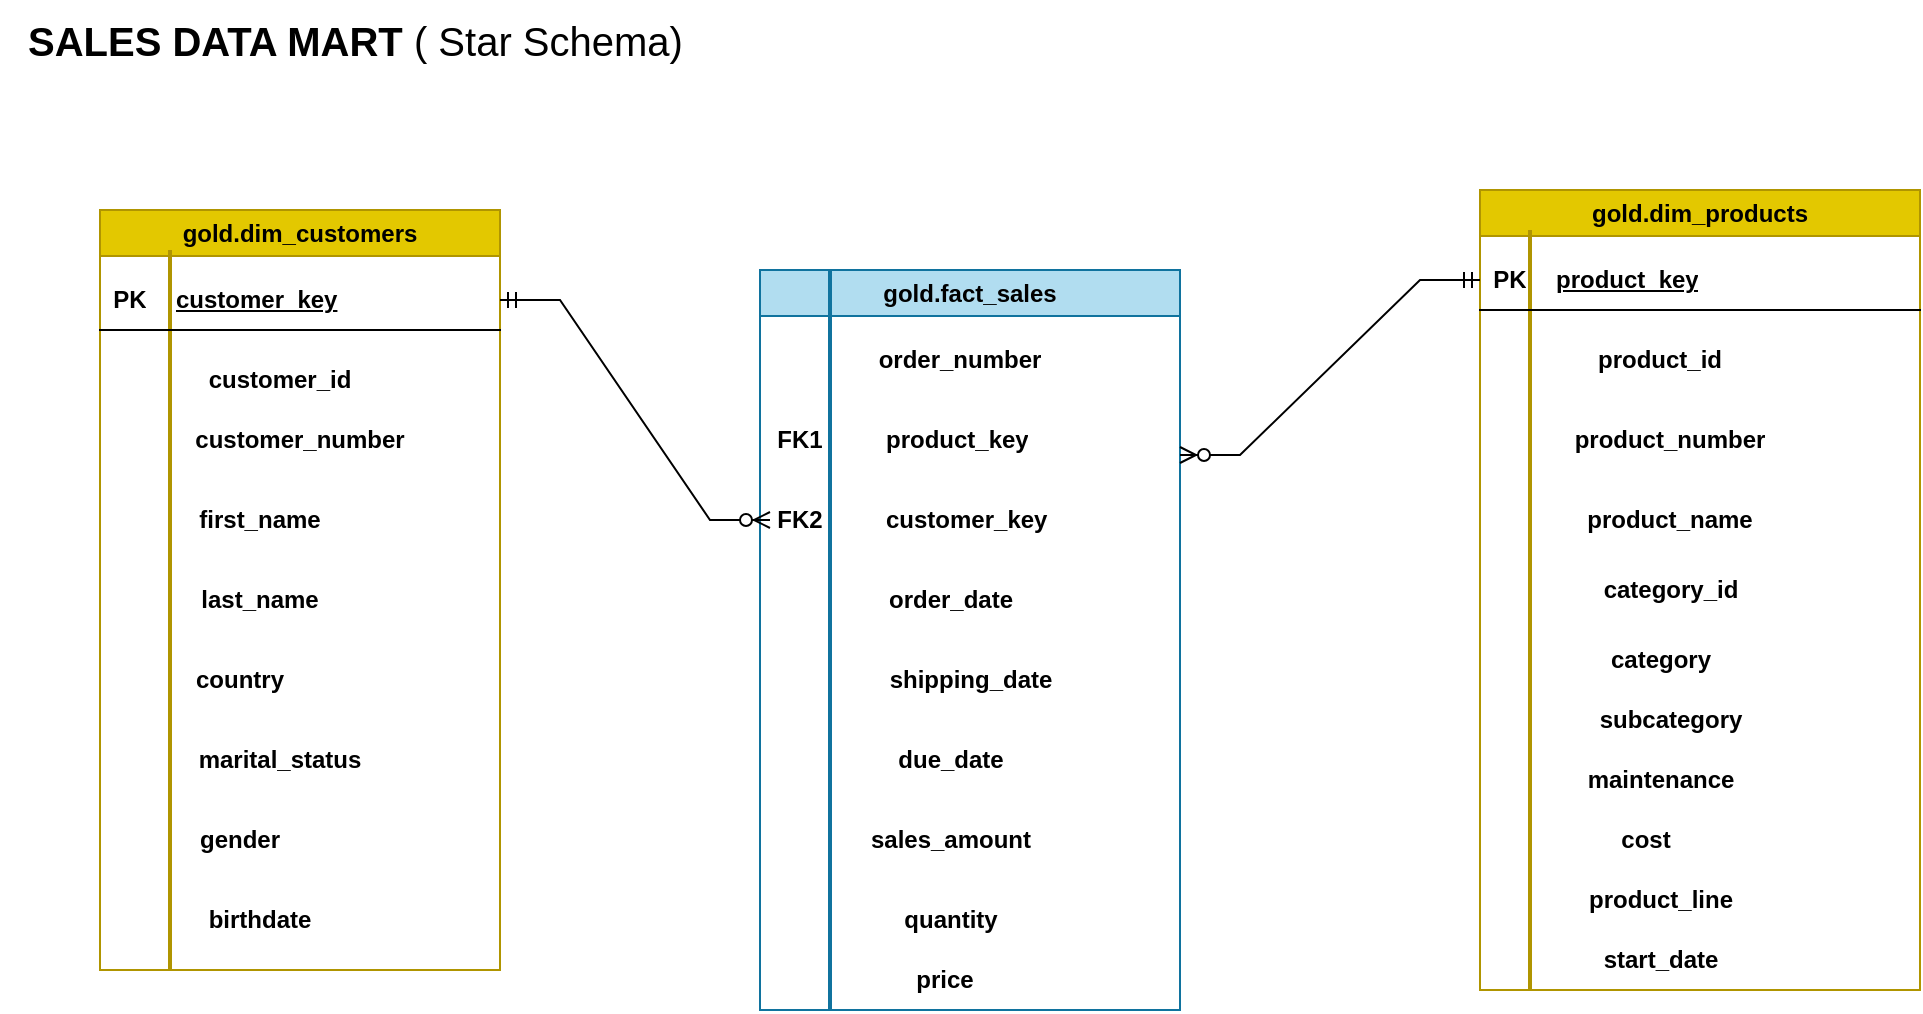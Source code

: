 <mxfile version="28.2.7">
  <diagram name="Page-1" id="4amrl858LahUQT3y5WV-">
    <mxGraphModel dx="1842" dy="596" grid="1" gridSize="10" guides="1" tooltips="1" connect="1" arrows="1" fold="1" page="1" pageScale="1" pageWidth="850" pageHeight="1100" math="0" shadow="0">
      <root>
        <mxCell id="0" />
        <mxCell id="1" parent="0" />
        <mxCell id="gjMMqOrohkAAdzrrXGvl-1" value="&lt;font style=&quot;font-size: 20px;&quot;&gt;&lt;b&gt;SALES DATA MART&lt;/b&gt; ( Star Schema)&amp;nbsp;&lt;/font&gt;" style="text;html=1;align=center;verticalAlign=middle;resizable=0;points=[];autosize=1;strokeColor=none;fillColor=none;" parent="1" vertex="1">
          <mxGeometry x="-100" y="35" width="360" height="40" as="geometry" />
        </mxCell>
        <mxCell id="7FAcjPqkpYb9wNG2E-n4-1" value="gold.dim_customers" style="swimlane;whiteSpace=wrap;html=1;fillColor=#e3c800;fontColor=#000000;strokeColor=#B09500;" vertex="1" parent="1">
          <mxGeometry x="-50" y="140" width="200" height="380" as="geometry" />
        </mxCell>
        <mxCell id="7FAcjPqkpYb9wNG2E-n4-7" value="&lt;b&gt;customer_id&lt;/b&gt;" style="text;html=1;whiteSpace=wrap;strokeColor=none;fillColor=none;align=center;verticalAlign=middle;rounded=0;" vertex="1" parent="7FAcjPqkpYb9wNG2E-n4-1">
          <mxGeometry x="10" y="70" width="160" height="30" as="geometry" />
        </mxCell>
        <mxCell id="7FAcjPqkpYb9wNG2E-n4-11" value="&lt;b&gt;customer_number&lt;/b&gt;" style="text;html=1;whiteSpace=wrap;strokeColor=none;fillColor=none;align=center;verticalAlign=middle;rounded=0;" vertex="1" parent="7FAcjPqkpYb9wNG2E-n4-1">
          <mxGeometry x="20" y="100" width="160" height="30" as="geometry" />
        </mxCell>
        <mxCell id="7FAcjPqkpYb9wNG2E-n4-10" value="&lt;b&gt;first_name&lt;/b&gt;" style="text;html=1;whiteSpace=wrap;strokeColor=none;fillColor=none;align=center;verticalAlign=middle;rounded=0;" vertex="1" parent="7FAcjPqkpYb9wNG2E-n4-1">
          <mxGeometry y="140" width="160" height="30" as="geometry" />
        </mxCell>
        <mxCell id="7FAcjPqkpYb9wNG2E-n4-8" value="&lt;b&gt;last_name&lt;/b&gt;" style="text;html=1;whiteSpace=wrap;strokeColor=none;fillColor=none;align=center;verticalAlign=middle;rounded=0;" vertex="1" parent="7FAcjPqkpYb9wNG2E-n4-1">
          <mxGeometry y="180" width="160" height="30" as="geometry" />
        </mxCell>
        <mxCell id="7FAcjPqkpYb9wNG2E-n4-9" value="&lt;b&gt;country&lt;/b&gt;" style="text;html=1;whiteSpace=wrap;strokeColor=none;fillColor=none;align=center;verticalAlign=middle;rounded=0;" vertex="1" parent="7FAcjPqkpYb9wNG2E-n4-1">
          <mxGeometry x="-10" y="220" width="160" height="30" as="geometry" />
        </mxCell>
        <mxCell id="7FAcjPqkpYb9wNG2E-n4-14" value="&lt;b&gt;marital_status&lt;/b&gt;" style="text;html=1;whiteSpace=wrap;strokeColor=none;fillColor=none;align=center;verticalAlign=middle;rounded=0;" vertex="1" parent="7FAcjPqkpYb9wNG2E-n4-1">
          <mxGeometry x="10" y="260" width="160" height="30" as="geometry" />
        </mxCell>
        <mxCell id="7FAcjPqkpYb9wNG2E-n4-15" value="&lt;b&gt;gender&lt;/b&gt;" style="text;html=1;whiteSpace=wrap;strokeColor=none;fillColor=none;align=center;verticalAlign=middle;rounded=0;" vertex="1" parent="7FAcjPqkpYb9wNG2E-n4-1">
          <mxGeometry x="-10" y="300" width="160" height="30" as="geometry" />
        </mxCell>
        <mxCell id="7FAcjPqkpYb9wNG2E-n4-13" value="&lt;b&gt;birthdate&lt;/b&gt;" style="text;html=1;whiteSpace=wrap;strokeColor=none;fillColor=none;align=center;verticalAlign=middle;rounded=0;" vertex="1" parent="7FAcjPqkpYb9wNG2E-n4-1">
          <mxGeometry y="340" width="160" height="30" as="geometry" />
        </mxCell>
        <mxCell id="7FAcjPqkpYb9wNG2E-n4-18" value="" style="line;strokeWidth=2;direction=south;html=1;fillColor=#e3c800;fontColor=#000000;strokeColor=#B09500;" vertex="1" parent="7FAcjPqkpYb9wNG2E-n4-1">
          <mxGeometry x="30" y="20" width="10" height="360" as="geometry" />
        </mxCell>
        <mxCell id="7FAcjPqkpYb9wNG2E-n4-37" value="" style="shape=table;startSize=0;container=1;collapsible=1;childLayout=tableLayout;fixedRows=1;rowLines=0;fontStyle=0;align=center;resizeLast=1;strokeColor=none;fillColor=none;collapsible=0;" vertex="1" parent="7FAcjPqkpYb9wNG2E-n4-1">
          <mxGeometry y="30" width="200" height="30" as="geometry" />
        </mxCell>
        <mxCell id="7FAcjPqkpYb9wNG2E-n4-38" value="" style="shape=tableRow;horizontal=0;startSize=0;swimlaneHead=0;swimlaneBody=0;fillColor=none;collapsible=0;dropTarget=0;points=[[0,0.5],[1,0.5]];portConstraint=eastwest;top=0;left=0;right=0;bottom=1;" vertex="1" parent="7FAcjPqkpYb9wNG2E-n4-37">
          <mxGeometry width="200" height="30" as="geometry" />
        </mxCell>
        <mxCell id="7FAcjPqkpYb9wNG2E-n4-39" value="PK" style="shape=partialRectangle;connectable=0;fillColor=none;top=0;left=0;bottom=0;right=0;fontStyle=1;overflow=hidden;whiteSpace=wrap;html=1;" vertex="1" parent="7FAcjPqkpYb9wNG2E-n4-38">
          <mxGeometry width="30" height="30" as="geometry">
            <mxRectangle width="30" height="30" as="alternateBounds" />
          </mxGeometry>
        </mxCell>
        <mxCell id="7FAcjPqkpYb9wNG2E-n4-40" value="&lt;b style=&quot;text-align: center;&quot;&gt;customer_key&lt;/b&gt;" style="shape=partialRectangle;connectable=0;fillColor=none;top=0;left=0;bottom=0;right=0;align=left;spacingLeft=6;fontStyle=5;overflow=hidden;whiteSpace=wrap;html=1;" vertex="1" parent="7FAcjPqkpYb9wNG2E-n4-38">
          <mxGeometry x="30" width="170" height="30" as="geometry">
            <mxRectangle width="170" height="30" as="alternateBounds" />
          </mxGeometry>
        </mxCell>
        <mxCell id="7FAcjPqkpYb9wNG2E-n4-2" value="gold.fact_sales" style="swimlane;whiteSpace=wrap;html=1;fillColor=light-dark(#b1ddf0, #074f6e);strokeColor=#10739e;" vertex="1" parent="1">
          <mxGeometry x="280" y="170" width="210" height="370" as="geometry" />
        </mxCell>
        <mxCell id="7FAcjPqkpYb9wNG2E-n4-41" value="&lt;b&gt;order_number&lt;/b&gt;" style="text;html=1;whiteSpace=wrap;strokeColor=none;fillColor=none;align=center;verticalAlign=middle;rounded=0;" vertex="1" parent="7FAcjPqkpYb9wNG2E-n4-2">
          <mxGeometry x="15" y="30" width="170" height="30" as="geometry" />
        </mxCell>
        <mxCell id="7FAcjPqkpYb9wNG2E-n4-46" value="" style="shape=table;startSize=0;container=1;collapsible=1;childLayout=tableLayout;fixedRows=1;rowLines=0;fontStyle=0;align=center;resizeLast=1;strokeColor=none;fillColor=none;collapsible=0;" vertex="1" parent="7FAcjPqkpYb9wNG2E-n4-2">
          <mxGeometry x="5" y="70" width="205" height="30" as="geometry" />
        </mxCell>
        <mxCell id="7FAcjPqkpYb9wNG2E-n4-47" value="" style="shape=tableRow;horizontal=0;startSize=0;swimlaneHead=0;swimlaneBody=0;fillColor=none;collapsible=0;dropTarget=0;points=[[0,0.5],[1,0.5]];portConstraint=eastwest;top=0;left=0;right=0;bottom=0;" vertex="1" parent="7FAcjPqkpYb9wNG2E-n4-46">
          <mxGeometry width="205" height="30" as="geometry" />
        </mxCell>
        <mxCell id="7FAcjPqkpYb9wNG2E-n4-48" value="&lt;b&gt;FK1&lt;/b&gt;" style="shape=partialRectangle;connectable=0;fillColor=none;top=0;left=0;bottom=0;right=0;fontStyle=0;overflow=hidden;whiteSpace=wrap;html=1;" vertex="1" parent="7FAcjPqkpYb9wNG2E-n4-47">
          <mxGeometry width="30" height="30" as="geometry">
            <mxRectangle width="30" height="30" as="alternateBounds" />
          </mxGeometry>
        </mxCell>
        <mxCell id="7FAcjPqkpYb9wNG2E-n4-49" value="&lt;b&gt;&amp;nbsp; &amp;nbsp; &amp;nbsp; product_key&lt;/b&gt;" style="shape=partialRectangle;connectable=0;fillColor=none;top=0;left=0;bottom=0;right=0;align=left;spacingLeft=6;fontStyle=0;overflow=hidden;whiteSpace=wrap;html=1;" vertex="1" parent="7FAcjPqkpYb9wNG2E-n4-47">
          <mxGeometry x="30" width="175" height="30" as="geometry">
            <mxRectangle width="175" height="30" as="alternateBounds" />
          </mxGeometry>
        </mxCell>
        <mxCell id="7FAcjPqkpYb9wNG2E-n4-54" value="" style="shape=table;startSize=0;container=1;collapsible=1;childLayout=tableLayout;fixedRows=1;rowLines=0;fontStyle=0;align=center;resizeLast=1;strokeColor=none;fillColor=none;collapsible=0;" vertex="1" parent="7FAcjPqkpYb9wNG2E-n4-2">
          <mxGeometry x="5" y="110" width="180" height="30" as="geometry" />
        </mxCell>
        <mxCell id="7FAcjPqkpYb9wNG2E-n4-55" value="" style="shape=tableRow;horizontal=0;startSize=0;swimlaneHead=0;swimlaneBody=0;fillColor=none;collapsible=0;dropTarget=0;points=[[0,0.5],[1,0.5]];portConstraint=eastwest;top=0;left=0;right=0;bottom=0;" vertex="1" parent="7FAcjPqkpYb9wNG2E-n4-54">
          <mxGeometry width="180" height="30" as="geometry" />
        </mxCell>
        <mxCell id="7FAcjPqkpYb9wNG2E-n4-56" value="&lt;b&gt;FK2&lt;/b&gt;" style="shape=partialRectangle;connectable=0;fillColor=none;top=0;left=0;bottom=0;right=0;fontStyle=0;overflow=hidden;whiteSpace=wrap;html=1;" vertex="1" parent="7FAcjPqkpYb9wNG2E-n4-55">
          <mxGeometry width="30" height="30" as="geometry">
            <mxRectangle width="30" height="30" as="alternateBounds" />
          </mxGeometry>
        </mxCell>
        <mxCell id="7FAcjPqkpYb9wNG2E-n4-57" value="&lt;b&gt;&amp;nbsp; &amp;nbsp; &amp;nbsp; customer_key&lt;/b&gt;" style="shape=partialRectangle;connectable=0;fillColor=none;top=0;left=0;bottom=0;right=0;align=left;spacingLeft=6;fontStyle=0;overflow=hidden;whiteSpace=wrap;html=1;" vertex="1" parent="7FAcjPqkpYb9wNG2E-n4-55">
          <mxGeometry x="30" width="150" height="30" as="geometry">
            <mxRectangle width="150" height="30" as="alternateBounds" />
          </mxGeometry>
        </mxCell>
        <mxCell id="7FAcjPqkpYb9wNG2E-n4-58" value="" style="line;strokeWidth=2;direction=south;html=1;fillColor=#b1ddf0;strokeColor=#10739e;" vertex="1" parent="7FAcjPqkpYb9wNG2E-n4-2">
          <mxGeometry x="30" width="10" height="370" as="geometry" />
        </mxCell>
        <mxCell id="7FAcjPqkpYb9wNG2E-n4-61" value="&lt;b&gt;shipping_date&lt;/b&gt;" style="text;html=1;whiteSpace=wrap;strokeColor=none;fillColor=none;align=center;verticalAlign=middle;rounded=0;" vertex="1" parent="7FAcjPqkpYb9wNG2E-n4-2">
          <mxGeometry x="52.5" y="190" width="105" height="30" as="geometry" />
        </mxCell>
        <mxCell id="7FAcjPqkpYb9wNG2E-n4-59" value="&lt;b&gt;order_date&lt;/b&gt;" style="text;html=1;whiteSpace=wrap;strokeColor=none;fillColor=none;align=center;verticalAlign=middle;rounded=0;" vertex="1" parent="7FAcjPqkpYb9wNG2E-n4-2">
          <mxGeometry x="42.5" y="150" width="105" height="30" as="geometry" />
        </mxCell>
        <mxCell id="7FAcjPqkpYb9wNG2E-n4-60" value="&lt;b&gt;due_date&lt;/b&gt;" style="text;html=1;whiteSpace=wrap;strokeColor=none;fillColor=none;align=center;verticalAlign=middle;rounded=0;" vertex="1" parent="7FAcjPqkpYb9wNG2E-n4-2">
          <mxGeometry x="42.5" y="230" width="105" height="30" as="geometry" />
        </mxCell>
        <mxCell id="7FAcjPqkpYb9wNG2E-n4-62" value="&lt;b&gt;sales_amount&lt;/b&gt;" style="text;html=1;whiteSpace=wrap;strokeColor=none;fillColor=none;align=center;verticalAlign=middle;rounded=0;" vertex="1" parent="7FAcjPqkpYb9wNG2E-n4-2">
          <mxGeometry x="42.5" y="270" width="105" height="30" as="geometry" />
        </mxCell>
        <mxCell id="7FAcjPqkpYb9wNG2E-n4-63" value="&lt;b&gt;quantity&lt;/b&gt;" style="text;html=1;whiteSpace=wrap;strokeColor=none;fillColor=none;align=center;verticalAlign=middle;rounded=0;" vertex="1" parent="7FAcjPqkpYb9wNG2E-n4-2">
          <mxGeometry x="42.5" y="310" width="105" height="30" as="geometry" />
        </mxCell>
        <mxCell id="7FAcjPqkpYb9wNG2E-n4-64" value="&lt;b&gt;price&lt;/b&gt;" style="text;html=1;whiteSpace=wrap;strokeColor=none;fillColor=none;align=center;verticalAlign=middle;rounded=0;" vertex="1" parent="7FAcjPqkpYb9wNG2E-n4-2">
          <mxGeometry x="40" y="340" width="105" height="30" as="geometry" />
        </mxCell>
        <mxCell id="7FAcjPqkpYb9wNG2E-n4-3" value="gold.dim_products" style="swimlane;whiteSpace=wrap;html=1;startSize=23;fillColor=#e3c800;fontColor=#000000;strokeColor=#B09500;" vertex="1" parent="1">
          <mxGeometry x="640" y="130" width="220" height="400" as="geometry" />
        </mxCell>
        <mxCell id="7FAcjPqkpYb9wNG2E-n4-21" value="" style="line;strokeWidth=2;direction=south;html=1;fillColor=#e3c800;fontColor=#000000;strokeColor=#B09500;" vertex="1" parent="7FAcjPqkpYb9wNG2E-n4-3">
          <mxGeometry x="20" y="20" width="10" height="380" as="geometry" />
        </mxCell>
        <mxCell id="7FAcjPqkpYb9wNG2E-n4-22" value="&lt;b&gt;product_id&lt;/b&gt;" style="text;html=1;whiteSpace=wrap;strokeColor=none;fillColor=none;align=center;verticalAlign=middle;rounded=0;" vertex="1" parent="7FAcjPqkpYb9wNG2E-n4-3">
          <mxGeometry x="30" y="70" width="120" height="30" as="geometry" />
        </mxCell>
        <mxCell id="7FAcjPqkpYb9wNG2E-n4-24" value="&lt;b&gt;product&lt;/b&gt;&lt;b&gt;_name&lt;/b&gt;" style="text;html=1;whiteSpace=wrap;strokeColor=none;fillColor=none;align=center;verticalAlign=middle;rounded=0;" vertex="1" parent="7FAcjPqkpYb9wNG2E-n4-3">
          <mxGeometry x="35" y="150" width="120" height="30" as="geometry" />
        </mxCell>
        <mxCell id="7FAcjPqkpYb9wNG2E-n4-25" value="&lt;b&gt;product&lt;/b&gt;&lt;b&gt;_number&lt;/b&gt;" style="text;html=1;whiteSpace=wrap;strokeColor=none;fillColor=none;align=center;verticalAlign=middle;rounded=0;" vertex="1" parent="7FAcjPqkpYb9wNG2E-n4-3">
          <mxGeometry x="35" y="110" width="120" height="30" as="geometry" />
        </mxCell>
        <mxCell id="7FAcjPqkpYb9wNG2E-n4-26" value="&lt;b&gt;category_id&lt;/b&gt;" style="text;html=1;whiteSpace=wrap;strokeColor=none;fillColor=none;align=center;verticalAlign=middle;rounded=0;" vertex="1" parent="7FAcjPqkpYb9wNG2E-n4-3">
          <mxGeometry x="42.5" y="185" width="105" height="30" as="geometry" />
        </mxCell>
        <mxCell id="7FAcjPqkpYb9wNG2E-n4-27" value="&lt;b&gt;category&lt;/b&gt;" style="text;html=1;whiteSpace=wrap;strokeColor=none;fillColor=none;align=center;verticalAlign=middle;rounded=0;" vertex="1" parent="7FAcjPqkpYb9wNG2E-n4-3">
          <mxGeometry x="37.5" y="220" width="105" height="30" as="geometry" />
        </mxCell>
        <mxCell id="7FAcjPqkpYb9wNG2E-n4-28" value="&lt;b&gt;subcategory&lt;/b&gt;" style="text;html=1;whiteSpace=wrap;strokeColor=none;fillColor=none;align=center;verticalAlign=middle;rounded=0;" vertex="1" parent="7FAcjPqkpYb9wNG2E-n4-3">
          <mxGeometry x="42.5" y="250" width="105" height="30" as="geometry" />
        </mxCell>
        <mxCell id="7FAcjPqkpYb9wNG2E-n4-29" value="&lt;b&gt;maintenance&lt;/b&gt;" style="text;html=1;whiteSpace=wrap;strokeColor=none;fillColor=none;align=center;verticalAlign=middle;rounded=0;" vertex="1" parent="7FAcjPqkpYb9wNG2E-n4-3">
          <mxGeometry x="37.5" y="280" width="105" height="30" as="geometry" />
        </mxCell>
        <mxCell id="7FAcjPqkpYb9wNG2E-n4-30" value="&lt;b&gt;cost&lt;/b&gt;" style="text;html=1;whiteSpace=wrap;strokeColor=none;fillColor=none;align=center;verticalAlign=middle;rounded=0;" vertex="1" parent="7FAcjPqkpYb9wNG2E-n4-3">
          <mxGeometry x="42.5" y="310" width="80" height="30" as="geometry" />
        </mxCell>
        <mxCell id="7FAcjPqkpYb9wNG2E-n4-31" value="&lt;b&gt;product_line&lt;/b&gt;" style="text;html=1;whiteSpace=wrap;strokeColor=none;fillColor=none;align=center;verticalAlign=middle;rounded=0;" vertex="1" parent="7FAcjPqkpYb9wNG2E-n4-3">
          <mxGeometry x="37.5" y="340" width="105" height="30" as="geometry" />
        </mxCell>
        <mxCell id="7FAcjPqkpYb9wNG2E-n4-32" value="&lt;b&gt;start_date&lt;/b&gt;" style="text;html=1;whiteSpace=wrap;strokeColor=none;fillColor=none;align=center;verticalAlign=middle;rounded=0;" vertex="1" parent="7FAcjPqkpYb9wNG2E-n4-3">
          <mxGeometry x="37.5" y="370" width="105" height="30" as="geometry" />
        </mxCell>
        <mxCell id="7FAcjPqkpYb9wNG2E-n4-33" value="" style="shape=table;startSize=0;container=1;collapsible=1;childLayout=tableLayout;fixedRows=1;rowLines=0;fontStyle=0;align=center;resizeLast=1;strokeColor=none;fillColor=none;collapsible=0;" vertex="1" parent="7FAcjPqkpYb9wNG2E-n4-3">
          <mxGeometry y="30" width="220" height="30" as="geometry" />
        </mxCell>
        <mxCell id="7FAcjPqkpYb9wNG2E-n4-34" value="" style="shape=tableRow;horizontal=0;startSize=0;swimlaneHead=0;swimlaneBody=0;fillColor=none;collapsible=0;dropTarget=0;points=[[0,0.5],[1,0.5]];portConstraint=eastwest;top=0;left=0;right=0;bottom=1;" vertex="1" parent="7FAcjPqkpYb9wNG2E-n4-33">
          <mxGeometry width="220" height="30" as="geometry" />
        </mxCell>
        <mxCell id="7FAcjPqkpYb9wNG2E-n4-35" value="PK" style="shape=partialRectangle;connectable=0;fillColor=none;top=0;left=0;bottom=0;right=0;fontStyle=1;overflow=hidden;whiteSpace=wrap;html=1;" vertex="1" parent="7FAcjPqkpYb9wNG2E-n4-34">
          <mxGeometry width="30" height="30" as="geometry">
            <mxRectangle width="30" height="30" as="alternateBounds" />
          </mxGeometry>
        </mxCell>
        <mxCell id="7FAcjPqkpYb9wNG2E-n4-36" value="product_key" style="shape=partialRectangle;connectable=0;fillColor=none;top=0;left=0;bottom=0;right=0;align=left;spacingLeft=6;fontStyle=5;overflow=hidden;whiteSpace=wrap;html=1;" vertex="1" parent="7FAcjPqkpYb9wNG2E-n4-34">
          <mxGeometry x="30" width="190" height="30" as="geometry">
            <mxRectangle width="190" height="30" as="alternateBounds" />
          </mxGeometry>
        </mxCell>
        <mxCell id="7FAcjPqkpYb9wNG2E-n4-66" value="" style="edgeStyle=entityRelationEdgeStyle;fontSize=12;html=1;endArrow=ERzeroToMany;startArrow=ERmandOne;rounded=0;entryX=0;entryY=0.5;entryDx=0;entryDy=0;exitX=1;exitY=0.5;exitDx=0;exitDy=0;" edge="1" parent="1" source="7FAcjPqkpYb9wNG2E-n4-38" target="7FAcjPqkpYb9wNG2E-n4-55">
          <mxGeometry width="100" height="100" relative="1" as="geometry">
            <mxPoint x="200" y="180" as="sourcePoint" />
            <mxPoint x="300" y="80" as="targetPoint" />
          </mxGeometry>
        </mxCell>
        <mxCell id="7FAcjPqkpYb9wNG2E-n4-69" value="" style="edgeStyle=entityRelationEdgeStyle;fontSize=12;html=1;endArrow=ERzeroToMany;startArrow=ERmandOne;rounded=0;exitX=0;exitY=0.5;exitDx=0;exitDy=0;entryX=1;entryY=0.25;entryDx=0;entryDy=0;" edge="1" parent="1" source="7FAcjPqkpYb9wNG2E-n4-34" target="7FAcjPqkpYb9wNG2E-n4-2">
          <mxGeometry width="100" height="100" relative="1" as="geometry">
            <mxPoint x="590" y="150" as="sourcePoint" />
            <mxPoint x="530" y="230" as="targetPoint" />
            <Array as="points">
              <mxPoint x="520" y="310" />
              <mxPoint x="490" y="230" />
            </Array>
          </mxGeometry>
        </mxCell>
      </root>
    </mxGraphModel>
  </diagram>
</mxfile>
